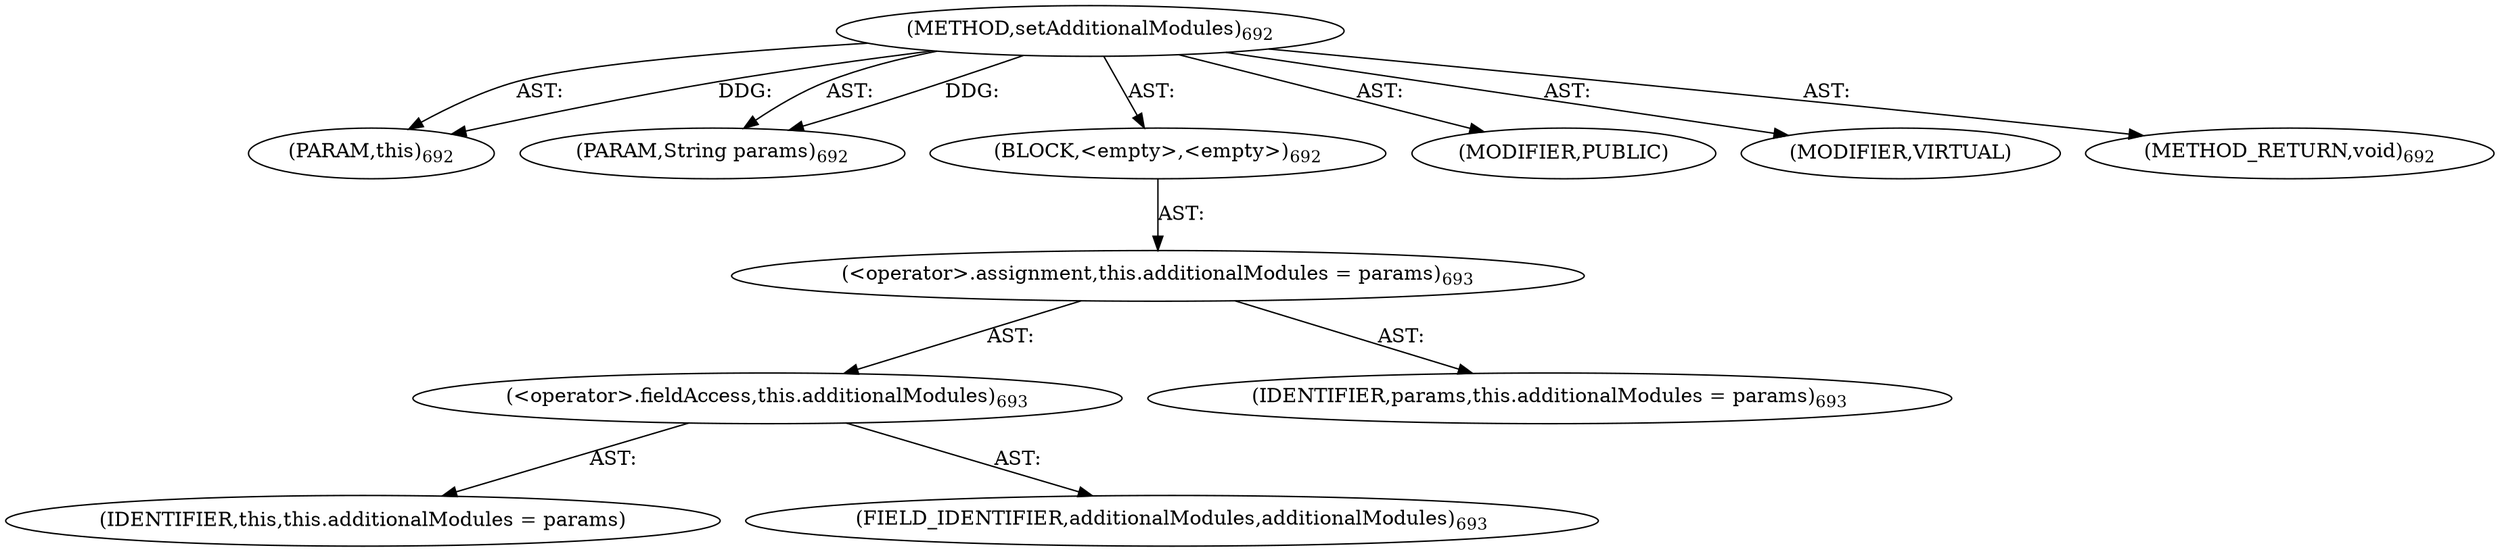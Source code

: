 digraph "setAdditionalModules" {  
"111669149735" [label = <(METHOD,setAdditionalModules)<SUB>692</SUB>> ]
"115964117057" [label = <(PARAM,this)<SUB>692</SUB>> ]
"115964117058" [label = <(PARAM,String params)<SUB>692</SUB>> ]
"25769803839" [label = <(BLOCK,&lt;empty&gt;,&lt;empty&gt;)<SUB>692</SUB>> ]
"30064771266" [label = <(&lt;operator&gt;.assignment,this.additionalModules = params)<SUB>693</SUB>> ]
"30064771267" [label = <(&lt;operator&gt;.fieldAccess,this.additionalModules)<SUB>693</SUB>> ]
"68719476899" [label = <(IDENTIFIER,this,this.additionalModules = params)> ]
"55834574919" [label = <(FIELD_IDENTIFIER,additionalModules,additionalModules)<SUB>693</SUB>> ]
"68719476900" [label = <(IDENTIFIER,params,this.additionalModules = params)<SUB>693</SUB>> ]
"133143986277" [label = <(MODIFIER,PUBLIC)> ]
"133143986278" [label = <(MODIFIER,VIRTUAL)> ]
"128849018919" [label = <(METHOD_RETURN,void)<SUB>692</SUB>> ]
  "111669149735" -> "115964117057"  [ label = "AST: "] 
  "111669149735" -> "115964117058"  [ label = "AST: "] 
  "111669149735" -> "25769803839"  [ label = "AST: "] 
  "111669149735" -> "133143986277"  [ label = "AST: "] 
  "111669149735" -> "133143986278"  [ label = "AST: "] 
  "111669149735" -> "128849018919"  [ label = "AST: "] 
  "25769803839" -> "30064771266"  [ label = "AST: "] 
  "30064771266" -> "30064771267"  [ label = "AST: "] 
  "30064771266" -> "68719476900"  [ label = "AST: "] 
  "30064771267" -> "68719476899"  [ label = "AST: "] 
  "30064771267" -> "55834574919"  [ label = "AST: "] 
  "111669149735" -> "115964117057"  [ label = "DDG: "] 
  "111669149735" -> "115964117058"  [ label = "DDG: "] 
}
